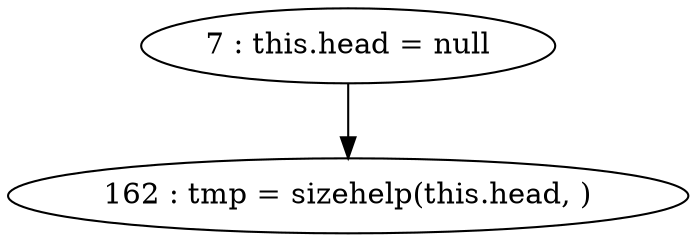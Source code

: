 digraph G {
"7 : this.head = null"
"7 : this.head = null" -> "162 : tmp = sizehelp(this.head, )"
"162 : tmp = sizehelp(this.head, )"
}